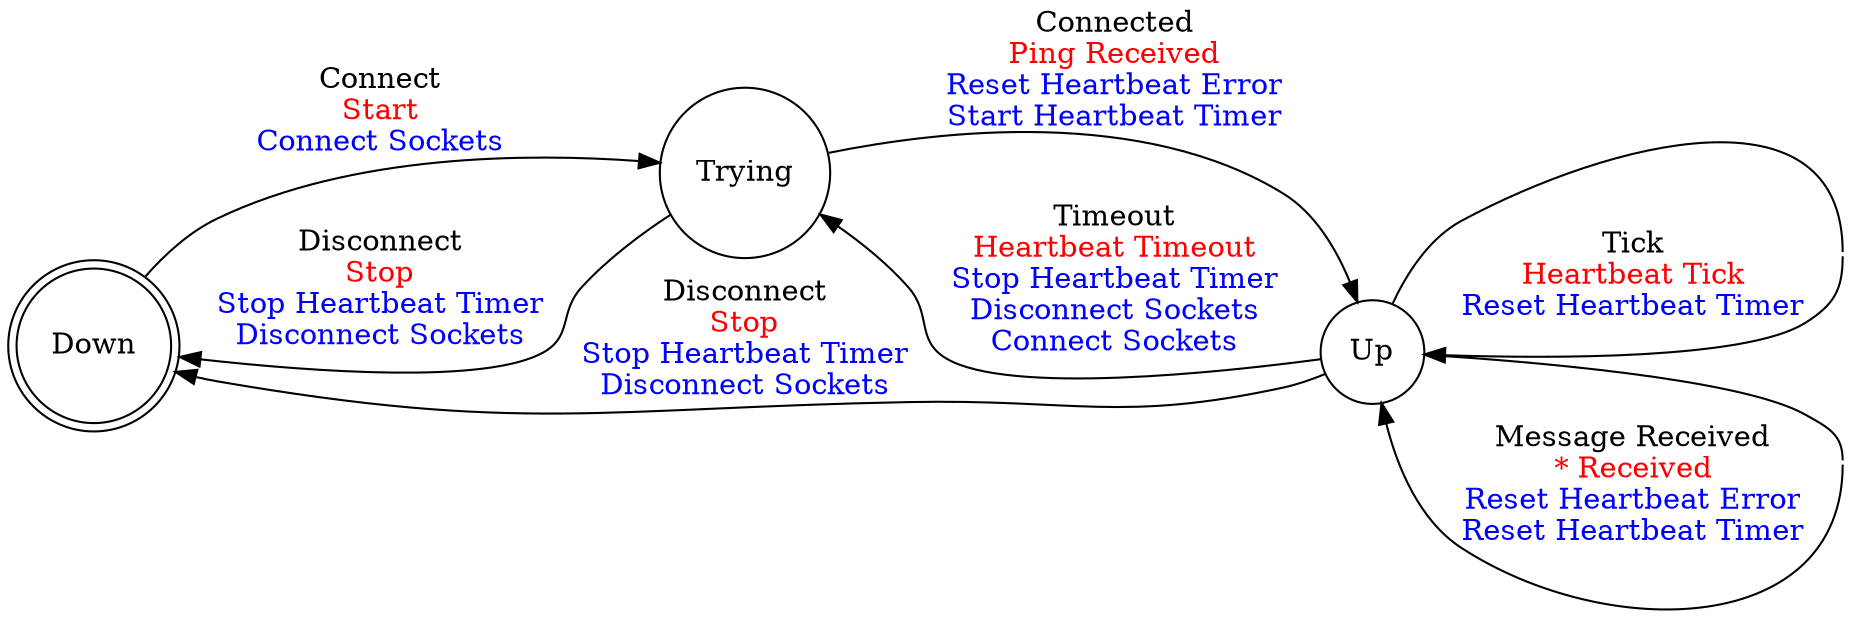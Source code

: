 digraph error_subscribe {
    rankdir = LR;
    size = 20;
    overlap = false;
    splines = true;
    bgcolor=transparent;
    // concentrate = true;
    node [shape = doublecircle]; Down;
    node [shape = circle];
       Down -> Trying [label = <Connect<br></br><Font Color="Red">Start<Br></Br></Font><Font Color="Blue">Connect Sockets<Br></Br></Font>>;
                                 labeltooltip = "Tooltip" ];
       Trying -> Up [label = <Connected<br></br><Font Color="Red">Ping Received<Br></Br></Font><Font Color="Blue">Reset Heartbeat Error<Br></Br>Start Heartbeat Timer<Br></Br></Font>>;
                                 labeltooltip = "Tooltip" ];
       Trying -> Down [label = <Disconnect<br></br><Font Color="Red">Stop<Br></Br></Font><Font Color="Blue">Stop Heartbeat Timer<Br></Br>Disconnect Sockets<Br></Br></Font>>;
                                 labeltooltip = "Tooltip" ];
       Up -> Trying [label = <Timeout<br></br><Font Color="Red">Heartbeat Timeout<Br></Br></Font><Font Color="Blue">Stop Heartbeat Timer<Br></Br>Disconnect Sockets<Br></Br>Connect Sockets<Br></Br></Font>>;
                                 labeltooltip = "Tooltip" ];
       uptickup [shape = point;
                       label = "";
                       margin = 0;
                       width = 0;
                       height = 0;
                       penwidth = 0;
                       fixedsize = true];
       Up -> uptickup:n [arrowhead=none];
       uptickup:s -> Up [label = <Tick<br></br><Font Color="Red">Heartbeat Tick<Br></Br></Font><Font Color="Blue">Reset Heartbeat Timer<Br></Br></Font>>;
                                    labeltooltip = "Tooltip" ];
       upmessage_receivedup [shape = point;
                       label = "";
                       margin = 0;
                       width = 0;
                       height = 0;
                       penwidth = 0;
                       fixedsize = true];
       Up -> upmessage_receivedup:n [arrowhead=none];
       upmessage_receivedup:s -> Up [label = <Message Received<br></br><Font Color="Red">* Received<Br></Br></Font><Font Color="Blue">Reset Heartbeat Error<Br></Br>Reset Heartbeat Timer<Br></Br></Font>>;
                                    labeltooltip = "Tooltip" ];
       Up -> Down [label = <Disconnect<br></br><Font Color="Red">Stop<Br></Br></Font><Font Color="Blue">Stop Heartbeat Timer<Br></Br>Disconnect Sockets<Br></Br></Font>>;
                                 labeltooltip = "Tooltip" ];
}
